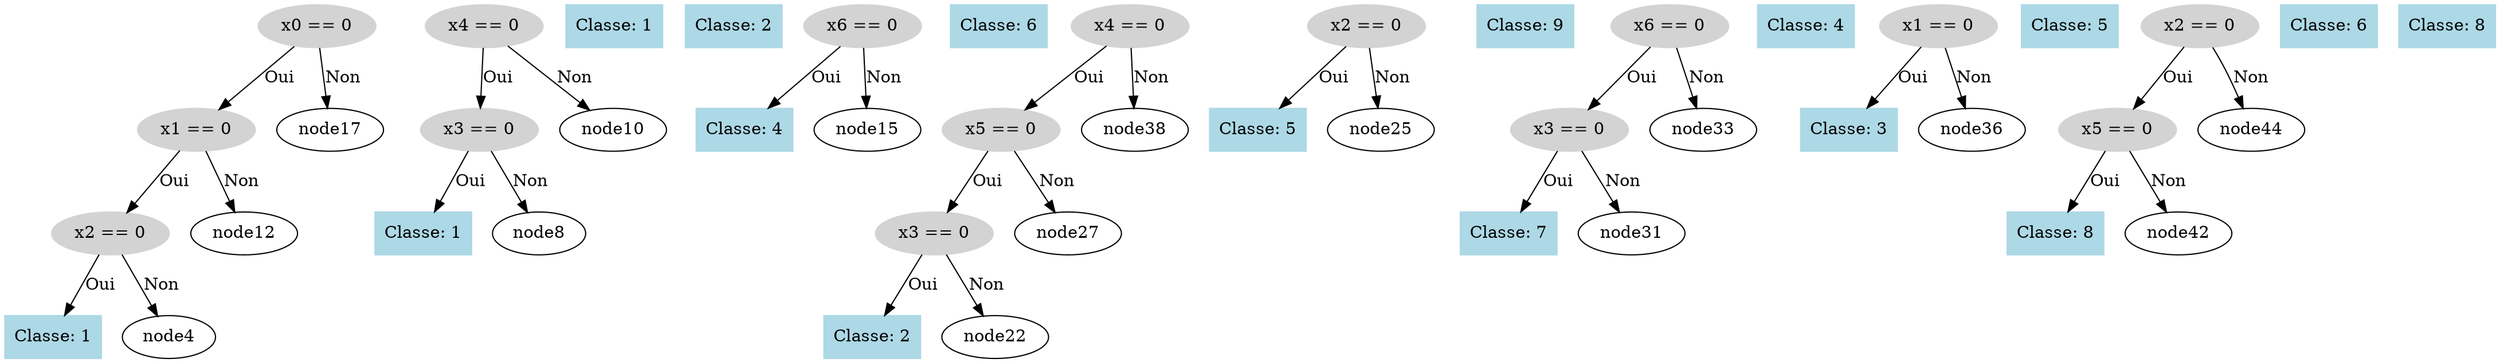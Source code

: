digraph DecisionTree {
  node0 [label="x0 == 0", shape=ellipse, style=filled, color=lightgray];
  node0 -> node1 [label="Oui"];
  node1 [label="x1 == 0", shape=ellipse, style=filled, color=lightgray];
  node1 -> node2 [label="Oui"];
  node2 [label="x2 == 0", shape=ellipse, style=filled, color=lightgray];
  node2 -> node3 [label="Oui"];
  node3 [label="Classe: 1", shape=box, style=filled, color=lightblue];
  node2 -> node4 [label="Non"];
  node5 [label="x4 == 0", shape=ellipse, style=filled, color=lightgray];
  node5 -> node6 [label="Oui"];
  node6 [label="x3 == 0", shape=ellipse, style=filled, color=lightgray];
  node6 -> node7 [label="Oui"];
  node7 [label="Classe: 1", shape=box, style=filled, color=lightblue];
  node6 -> node8 [label="Non"];
  node9 [label="Classe: 1", shape=box, style=filled, color=lightblue];
  node5 -> node10 [label="Non"];
  node11 [label="Classe: 2", shape=box, style=filled, color=lightblue];
  node1 -> node12 [label="Non"];
  node13 [label="x6 == 0", shape=ellipse, style=filled, color=lightgray];
  node13 -> node14 [label="Oui"];
  node14 [label="Classe: 4", shape=box, style=filled, color=lightblue];
  node13 -> node15 [label="Non"];
  node16 [label="Classe: 6", shape=box, style=filled, color=lightblue];
  node0 -> node17 [label="Non"];
  node18 [label="x4 == 0", shape=ellipse, style=filled, color=lightgray];
  node18 -> node19 [label="Oui"];
  node19 [label="x5 == 0", shape=ellipse, style=filled, color=lightgray];
  node19 -> node20 [label="Oui"];
  node20 [label="x3 == 0", shape=ellipse, style=filled, color=lightgray];
  node20 -> node21 [label="Oui"];
  node21 [label="Classe: 2", shape=box, style=filled, color=lightblue];
  node20 -> node22 [label="Non"];
  node23 [label="x2 == 0", shape=ellipse, style=filled, color=lightgray];
  node23 -> node24 [label="Oui"];
  node24 [label="Classe: 5", shape=box, style=filled, color=lightblue];
  node23 -> node25 [label="Non"];
  node26 [label="Classe: 9", shape=box, style=filled, color=lightblue];
  node19 -> node27 [label="Non"];
  node28 [label="x6 == 0", shape=ellipse, style=filled, color=lightgray];
  node28 -> node29 [label="Oui"];
  node29 [label="x3 == 0", shape=ellipse, style=filled, color=lightgray];
  node29 -> node30 [label="Oui"];
  node30 [label="Classe: 7", shape=box, style=filled, color=lightblue];
  node29 -> node31 [label="Non"];
  node32 [label="Classe: 4", shape=box, style=filled, color=lightblue];
  node28 -> node33 [label="Non"];
  node34 [label="x1 == 0", shape=ellipse, style=filled, color=lightgray];
  node34 -> node35 [label="Oui"];
  node35 [label="Classe: 3", shape=box, style=filled, color=lightblue];
  node34 -> node36 [label="Non"];
  node37 [label="Classe: 5", shape=box, style=filled, color=lightblue];
  node18 -> node38 [label="Non"];
  node39 [label="x2 == 0", shape=ellipse, style=filled, color=lightgray];
  node39 -> node40 [label="Oui"];
  node40 [label="x5 == 0", shape=ellipse, style=filled, color=lightgray];
  node40 -> node41 [label="Oui"];
  node41 [label="Classe: 8", shape=box, style=filled, color=lightblue];
  node40 -> node42 [label="Non"];
  node43 [label="Classe: 6", shape=box, style=filled, color=lightblue];
  node39 -> node44 [label="Non"];
  node45 [label="Classe: 8", shape=box, style=filled, color=lightblue];
}
